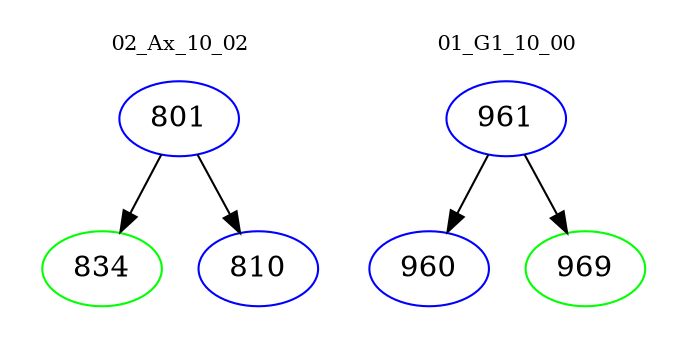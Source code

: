 digraph{
subgraph cluster_0 {
color = white
label = "02_Ax_10_02";
fontsize=10;
T0_801 [label="801", color="blue"]
T0_801 -> T0_834 [color="black"]
T0_834 [label="834", color="green"]
T0_801 -> T0_810 [color="black"]
T0_810 [label="810", color="blue"]
}
subgraph cluster_1 {
color = white
label = "01_G1_10_00";
fontsize=10;
T1_961 [label="961", color="blue"]
T1_961 -> T1_960 [color="black"]
T1_960 [label="960", color="blue"]
T1_961 -> T1_969 [color="black"]
T1_969 [label="969", color="green"]
}
}
